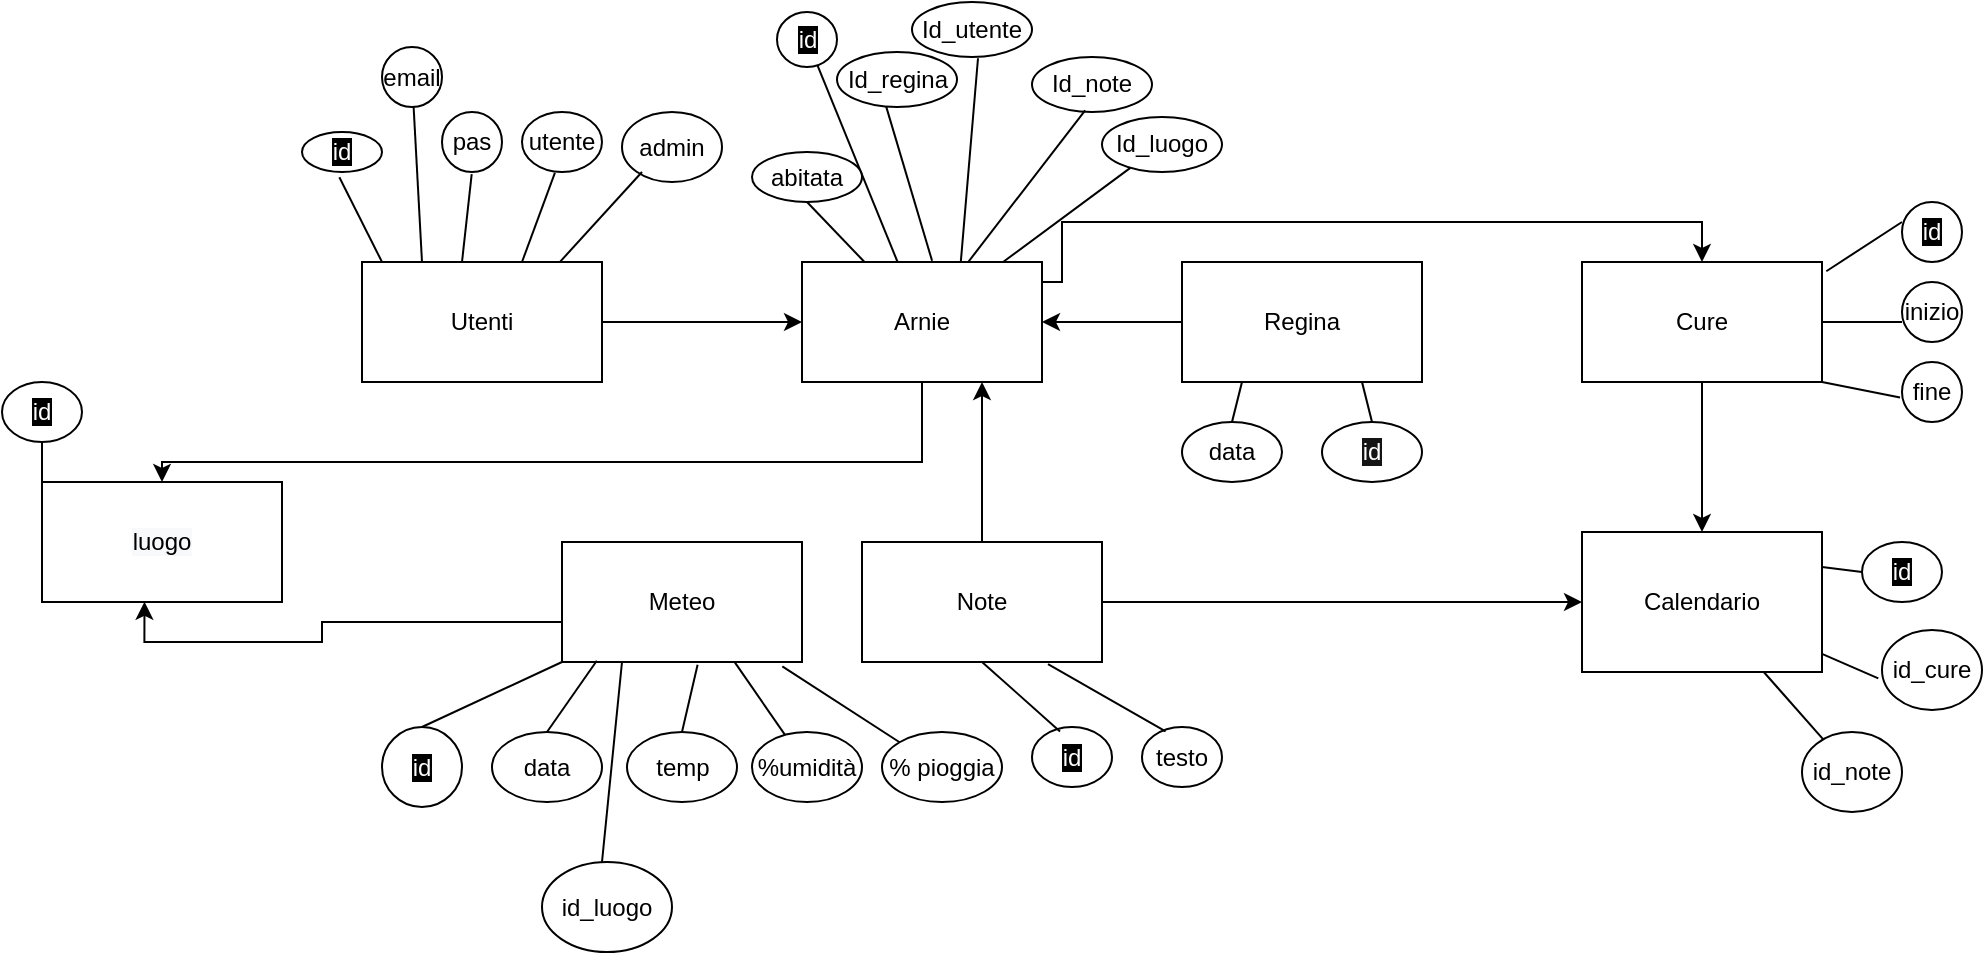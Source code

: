 <mxfile version="13.7.2" type="device"><diagram id="HZ3vQEVBap9q3pJFOD-p" name="Page-1"><mxGraphModel dx="813" dy="435" grid="1" gridSize="10" guides="1" tooltips="1" connect="1" arrows="1" fold="1" page="1" pageScale="1" pageWidth="1169" pageHeight="827" background="#ffffff" math="0" shadow="0"><root><mxCell id="0"/><mxCell id="1" parent="0"/><mxCell id="dWYzUC6nHC9WDI0ybe_0-17" style="edgeStyle=orthogonalEdgeStyle;rounded=0;orthogonalLoop=1;jettySize=auto;html=1;" parent="1" source="dWYzUC6nHC9WDI0ybe_0-1" target="dWYzUC6nHC9WDI0ybe_0-6" edge="1"><mxGeometry relative="1" as="geometry"/></mxCell><mxCell id="dWYzUC6nHC9WDI0ybe_0-1" value="Utenti" style="rounded=0;whiteSpace=wrap;html=1;" parent="1" vertex="1"><mxGeometry x="230" y="210" width="120" height="60" as="geometry"/></mxCell><mxCell id="dWYzUC6nHC9WDI0ybe_0-24" style="edgeStyle=orthogonalEdgeStyle;rounded=0;orthogonalLoop=1;jettySize=auto;html=1;exitX=1;exitY=0.167;exitDx=0;exitDy=0;exitPerimeter=0;" parent="1" source="dWYzUC6nHC9WDI0ybe_0-6" target="dWYzUC6nHC9WDI0ybe_0-11" edge="1"><mxGeometry relative="1" as="geometry"><Array as="points"><mxPoint x="580" y="220"/><mxPoint x="580" y="190"/><mxPoint x="900" y="190"/></Array></mxGeometry></mxCell><mxCell id="o3-VsSUDyl7kmph0pum2-60" style="edgeStyle=orthogonalEdgeStyle;rounded=0;orthogonalLoop=1;jettySize=auto;html=1;" parent="1" source="dWYzUC6nHC9WDI0ybe_0-6" target="o3-VsSUDyl7kmph0pum2-54" edge="1"><mxGeometry relative="1" as="geometry"><Array as="points"><mxPoint x="510" y="310"/><mxPoint x="130" y="310"/></Array></mxGeometry></mxCell><mxCell id="dWYzUC6nHC9WDI0ybe_0-6" value="Arnie&lt;span style=&quot;color: rgba(0 , 0 , 0 , 0) ; font-family: monospace ; font-size: 0px&quot;&gt;%3CmxGraphModel%3E%3Croot%3E%3CmxCell%20id%3D%220%22%2F%3E%3CmxCell%20id%3D%221%22%20parent%3D%220%22%2F%3E%3CmxCell%20id%3D%222%22%20value%3D%22Utenti%22%20style%3D%22rounded%3D0%3BwhiteSpace%3Dwrap%3Bhtml%3D1%3B%22%20vertex%3D%221%22%20parent%3D%221%22%3E%3CmxGeometry%20x%3D%2280%22%20y%3D%2250%22%20width%3D%22120%22%20height%3D%2260%22%20as%3D%22geometry%22%2F%3E%3C%2FmxCell%3E%3C%2Froot%3E%3C%2FmxGraphModel%3E&lt;/span&gt;" style="rounded=0;whiteSpace=wrap;html=1;" parent="1" vertex="1"><mxGeometry x="450" y="210" width="120" height="60" as="geometry"/></mxCell><mxCell id="dWYzUC6nHC9WDI0ybe_0-20" style="edgeStyle=orthogonalEdgeStyle;rounded=0;orthogonalLoop=1;jettySize=auto;html=1;entryX=1;entryY=0.5;entryDx=0;entryDy=0;" parent="1" source="dWYzUC6nHC9WDI0ybe_0-7" target="dWYzUC6nHC9WDI0ybe_0-6" edge="1"><mxGeometry relative="1" as="geometry"/></mxCell><mxCell id="dWYzUC6nHC9WDI0ybe_0-7" value="Regina" style="rounded=0;whiteSpace=wrap;html=1;" parent="1" vertex="1"><mxGeometry x="640" y="210" width="120" height="60" as="geometry"/></mxCell><mxCell id="o3-VsSUDyl7kmph0pum2-56" style="edgeStyle=orthogonalEdgeStyle;rounded=0;orthogonalLoop=1;jettySize=auto;html=1;entryX=0.427;entryY=0.998;entryDx=0;entryDy=0;entryPerimeter=0;" parent="1" source="dWYzUC6nHC9WDI0ybe_0-8" target="o3-VsSUDyl7kmph0pum2-54" edge="1"><mxGeometry relative="1" as="geometry"><Array as="points"><mxPoint x="210" y="390"/><mxPoint x="210" y="400"/><mxPoint x="121" y="400"/></Array></mxGeometry></mxCell><mxCell id="dWYzUC6nHC9WDI0ybe_0-8" value="Meteo" style="rounded=0;whiteSpace=wrap;html=1;" parent="1" vertex="1"><mxGeometry x="330" y="350" width="120" height="60" as="geometry"/></mxCell><mxCell id="dWYzUC6nHC9WDI0ybe_0-21" style="edgeStyle=orthogonalEdgeStyle;rounded=0;orthogonalLoop=1;jettySize=auto;html=1;entryX=0;entryY=0.5;entryDx=0;entryDy=0;" parent="1" source="dWYzUC6nHC9WDI0ybe_0-9" target="dWYzUC6nHC9WDI0ybe_0-10" edge="1"><mxGeometry relative="1" as="geometry"/></mxCell><mxCell id="dWYzUC6nHC9WDI0ybe_0-27" style="edgeStyle=orthogonalEdgeStyle;rounded=0;orthogonalLoop=1;jettySize=auto;html=1;entryX=0.75;entryY=1;entryDx=0;entryDy=0;" parent="1" source="dWYzUC6nHC9WDI0ybe_0-9" target="dWYzUC6nHC9WDI0ybe_0-6" edge="1"><mxGeometry relative="1" as="geometry"/></mxCell><mxCell id="dWYzUC6nHC9WDI0ybe_0-9" value="Note" style="rounded=0;whiteSpace=wrap;html=1;" parent="1" vertex="1"><mxGeometry x="480" y="350" width="120" height="60" as="geometry"/></mxCell><mxCell id="dWYzUC6nHC9WDI0ybe_0-10" value="Calendario" style="rounded=0;whiteSpace=wrap;html=1;" parent="1" vertex="1"><mxGeometry x="840" y="345" width="120" height="70" as="geometry"/></mxCell><mxCell id="dWYzUC6nHC9WDI0ybe_0-25" style="edgeStyle=orthogonalEdgeStyle;rounded=0;orthogonalLoop=1;jettySize=auto;html=1;" parent="1" source="dWYzUC6nHC9WDI0ybe_0-11" target="dWYzUC6nHC9WDI0ybe_0-10" edge="1"><mxGeometry relative="1" as="geometry"/></mxCell><mxCell id="dWYzUC6nHC9WDI0ybe_0-11" value="Cure" style="rounded=0;whiteSpace=wrap;html=1;" parent="1" vertex="1"><mxGeometry x="840" y="210" width="120" height="60" as="geometry"/></mxCell><mxCell id="o3-VsSUDyl7kmph0pum2-1" value="&lt;font color=&quot;#ffffff&quot; style=&quot;background-color: rgb(0 , 0 , 0)&quot;&gt;id&lt;/font&gt;" style="ellipse;whiteSpace=wrap;html=1;" parent="1" vertex="1"><mxGeometry x="200" y="145" width="40" height="20" as="geometry"/></mxCell><mxCell id="o3-VsSUDyl7kmph0pum2-3" value="" style="endArrow=none;html=1;entryX=0.467;entryY=1.133;entryDx=0;entryDy=0;entryPerimeter=0;" parent="1" target="o3-VsSUDyl7kmph0pum2-1" edge="1"><mxGeometry width="50" height="50" relative="1" as="geometry"><mxPoint x="240" y="210" as="sourcePoint"/><mxPoint x="290" y="170" as="targetPoint"/></mxGeometry></mxCell><mxCell id="o3-VsSUDyl7kmph0pum2-4" value="pas" style="ellipse;whiteSpace=wrap;html=1;" parent="1" vertex="1"><mxGeometry x="270" y="135" width="30" height="30" as="geometry"/></mxCell><mxCell id="o3-VsSUDyl7kmph0pum2-5" value="utente" style="ellipse;whiteSpace=wrap;html=1;" parent="1" vertex="1"><mxGeometry x="310" y="135" width="40" height="30" as="geometry"/></mxCell><mxCell id="o3-VsSUDyl7kmph0pum2-6" value="" style="endArrow=none;html=1;entryX=0.495;entryY=1.035;entryDx=0;entryDy=0;entryPerimeter=0;" parent="1" target="o3-VsSUDyl7kmph0pum2-4" edge="1"><mxGeometry width="50" height="50" relative="1" as="geometry"><mxPoint x="280" y="210" as="sourcePoint"/><mxPoint x="330" y="160" as="targetPoint"/></mxGeometry></mxCell><mxCell id="o3-VsSUDyl7kmph0pum2-7" value="" style="endArrow=none;html=1;entryX=0.411;entryY=1.013;entryDx=0;entryDy=0;entryPerimeter=0;" parent="1" target="o3-VsSUDyl7kmph0pum2-5" edge="1"><mxGeometry width="50" height="50" relative="1" as="geometry"><mxPoint x="310" y="210" as="sourcePoint"/><mxPoint x="360" y="160" as="targetPoint"/></mxGeometry></mxCell><mxCell id="o3-VsSUDyl7kmph0pum2-8" value="admin" style="ellipse;whiteSpace=wrap;html=1;" parent="1" vertex="1"><mxGeometry x="360" y="135" width="50" height="35" as="geometry"/></mxCell><mxCell id="o3-VsSUDyl7kmph0pum2-9" value="" style="endArrow=none;html=1;exitX=0.824;exitY=0.001;exitDx=0;exitDy=0;exitPerimeter=0;" parent="1" source="dWYzUC6nHC9WDI0ybe_0-1" edge="1"><mxGeometry width="50" height="50" relative="1" as="geometry"><mxPoint x="320" y="215" as="sourcePoint"/><mxPoint x="370" y="165" as="targetPoint"/></mxGeometry></mxCell><mxCell id="o3-VsSUDyl7kmph0pum2-12" value="data" style="ellipse;whiteSpace=wrap;html=1;rotation=0;" parent="1" vertex="1"><mxGeometry x="640" y="290" width="50" height="30" as="geometry"/></mxCell><mxCell id="o3-VsSUDyl7kmph0pum2-13" value="" style="endArrow=none;html=1;entryX=0.25;entryY=1;entryDx=0;entryDy=0;exitX=0.5;exitY=0;exitDx=0;exitDy=0;" parent="1" source="o3-VsSUDyl7kmph0pum2-12" target="dWYzUC6nHC9WDI0ybe_0-7" edge="1"><mxGeometry width="50" height="50" relative="1" as="geometry"><mxPoint x="690" y="290" as="sourcePoint"/><mxPoint x="710" y="270" as="targetPoint"/></mxGeometry></mxCell><mxCell id="o3-VsSUDyl7kmph0pum2-14" value="inizio&lt;span style=&quot;color: rgba(0 , 0 , 0 , 0) ; font-family: monospace ; font-size: 0px&quot;&gt;%3CmxGraphModel%3E%3Croot%3E%3CmxCell%20id%3D%220%22%2F%3E%3CmxCell%20id%3D%221%22%20parent%3D%220%22%2F%3E%3CmxCell%20id%3D%222%22%20value%3D%22pas%22%20style%3D%22ellipse%3BwhiteSpace%3Dwrap%3Bhtml%3D1%3B%22%20vertex%3D%221%22%20parent%3D%221%22%3E%3CmxGeometry%20x%3D%22270%22%20y%3D%22135%22%20width%3D%2230%22%20height%3D%2230%22%20as%3D%22geometry%22%2F%3E%3C%2FmxCell%3E%3C%2Froot%3E%3C%2FmxGraphModel%3E&lt;/span&gt;" style="ellipse;whiteSpace=wrap;html=1;" parent="1" vertex="1"><mxGeometry x="1000" y="220" width="30" height="30" as="geometry"/></mxCell><mxCell id="o3-VsSUDyl7kmph0pum2-15" value="fine" style="ellipse;whiteSpace=wrap;html=1;" parent="1" vertex="1"><mxGeometry x="1000" y="260" width="30" height="30" as="geometry"/></mxCell><mxCell id="o3-VsSUDyl7kmph0pum2-16" value="&lt;font color=&quot;#ffffff&quot; style=&quot;background-color: rgb(0 , 0 , 0)&quot;&gt;id&lt;/font&gt;" style="ellipse;whiteSpace=wrap;html=1;" parent="1" vertex="1"><mxGeometry x="1000" y="180" width="30" height="30" as="geometry"/></mxCell><mxCell id="o3-VsSUDyl7kmph0pum2-17" value="" style="endArrow=none;html=1;exitX=1.018;exitY=0.077;exitDx=0;exitDy=0;exitPerimeter=0;" parent="1" source="dWYzUC6nHC9WDI0ybe_0-11" edge="1"><mxGeometry width="50" height="50" relative="1" as="geometry"><mxPoint x="950" y="240" as="sourcePoint"/><mxPoint x="1000" y="190" as="targetPoint"/></mxGeometry></mxCell><mxCell id="o3-VsSUDyl7kmph0pum2-18" value="" style="endArrow=none;html=1;exitX=1;exitY=0.5;exitDx=0;exitDy=0;entryX=0;entryY=0.667;entryDx=0;entryDy=0;entryPerimeter=0;" parent="1" source="dWYzUC6nHC9WDI0ybe_0-11" target="o3-VsSUDyl7kmph0pum2-14" edge="1"><mxGeometry width="50" height="50" relative="1" as="geometry"><mxPoint x="970" y="280" as="sourcePoint"/><mxPoint x="1020" y="230" as="targetPoint"/></mxGeometry></mxCell><mxCell id="o3-VsSUDyl7kmph0pum2-19" value="" style="endArrow=none;html=1;exitX=1;exitY=1;exitDx=0;exitDy=0;entryX=-0.033;entryY=0.593;entryDx=0;entryDy=0;entryPerimeter=0;" parent="1" source="dWYzUC6nHC9WDI0ybe_0-11" target="o3-VsSUDyl7kmph0pum2-15" edge="1"><mxGeometry width="50" height="50" relative="1" as="geometry"><mxPoint x="960" y="320" as="sourcePoint"/><mxPoint x="1010" y="270" as="targetPoint"/></mxGeometry></mxCell><mxCell id="o3-VsSUDyl7kmph0pum2-21" value="&lt;span style=&quot;background-color: rgb(20 , 20 , 20)&quot;&gt;&lt;font color=&quot;#ffffff&quot;&gt;id&lt;/font&gt;&lt;/span&gt;" style="ellipse;whiteSpace=wrap;html=1;" parent="1" vertex="1"><mxGeometry x="710" y="290" width="50" height="30" as="geometry"/></mxCell><mxCell id="o3-VsSUDyl7kmph0pum2-22" value="" style="endArrow=none;html=1;exitX=0.5;exitY=0;exitDx=0;exitDy=0;entryX=0.75;entryY=1;entryDx=0;entryDy=0;" parent="1" source="o3-VsSUDyl7kmph0pum2-21" target="dWYzUC6nHC9WDI0ybe_0-7" edge="1"><mxGeometry width="50" height="50" relative="1" as="geometry"><mxPoint x="710" y="320" as="sourcePoint"/><mxPoint x="760" y="270" as="targetPoint"/></mxGeometry></mxCell><mxCell id="o3-VsSUDyl7kmph0pum2-23" value="&lt;font color=&quot;#ffffff&quot; style=&quot;background-color: rgb(0 , 0 , 0)&quot;&gt;id&lt;/font&gt;" style="ellipse;whiteSpace=wrap;html=1;" parent="1" vertex="1"><mxGeometry x="437.5" y="85" width="30" height="27.5" as="geometry"/></mxCell><mxCell id="o3-VsSUDyl7kmph0pum2-24" value="Id_regina" style="ellipse;whiteSpace=wrap;html=1;" parent="1" vertex="1"><mxGeometry x="467.5" y="105" width="60" height="27.5" as="geometry"/></mxCell><mxCell id="o3-VsSUDyl7kmph0pum2-25" value="Id_utente" style="ellipse;whiteSpace=wrap;html=1;" parent="1" vertex="1"><mxGeometry x="505" y="80" width="60" height="27.5" as="geometry"/></mxCell><mxCell id="o3-VsSUDyl7kmph0pum2-26" value="" style="endArrow=none;html=1;" parent="1" source="dWYzUC6nHC9WDI0ybe_0-6" target="o3-VsSUDyl7kmph0pum2-23" edge="1"><mxGeometry width="50" height="50" relative="1" as="geometry"><mxPoint x="500" y="200" as="sourcePoint"/><mxPoint x="550" y="150" as="targetPoint"/></mxGeometry></mxCell><mxCell id="o3-VsSUDyl7kmph0pum2-27" value="" style="endArrow=none;html=1;entryX=0.542;entryY=-0.01;entryDx=0;entryDy=0;entryPerimeter=0;exitX=0.41;exitY=0.993;exitDx=0;exitDy=0;exitPerimeter=0;" parent="1" source="o3-VsSUDyl7kmph0pum2-24" target="dWYzUC6nHC9WDI0ybe_0-6" edge="1"><mxGeometry width="50" height="50" relative="1" as="geometry"><mxPoint x="640" y="170" as="sourcePoint"/><mxPoint x="690" y="120" as="targetPoint"/></mxGeometry></mxCell><mxCell id="o3-VsSUDyl7kmph0pum2-28" value="" style="endArrow=none;html=1;entryX=0.55;entryY=1.022;entryDx=0;entryDy=0;entryPerimeter=0;exitX=0.662;exitY=-0.008;exitDx=0;exitDy=0;exitPerimeter=0;" parent="1" source="dWYzUC6nHC9WDI0ybe_0-6" target="o3-VsSUDyl7kmph0pum2-25" edge="1"><mxGeometry width="50" height="50" relative="1" as="geometry"><mxPoint x="640" y="170" as="sourcePoint"/><mxPoint x="690" y="120" as="targetPoint"/><Array as="points"/></mxGeometry></mxCell><mxCell id="o3-VsSUDyl7kmph0pum2-29" value="&lt;font color=&quot;#ffffff&quot; style=&quot;background-color: rgb(0 , 0 , 0)&quot;&gt;id&lt;/font&gt;" style="ellipse;whiteSpace=wrap;html=1;" parent="1" vertex="1"><mxGeometry x="240" y="442.5" width="40" height="40" as="geometry"/></mxCell><mxCell id="o3-VsSUDyl7kmph0pum2-30" value="" style="endArrow=none;html=1;entryX=0;entryY=1;entryDx=0;entryDy=0;exitX=0.5;exitY=0;exitDx=0;exitDy=0;" parent="1" source="o3-VsSUDyl7kmph0pum2-29" target="dWYzUC6nHC9WDI0ybe_0-8" edge="1"><mxGeometry width="50" height="50" relative="1" as="geometry"><mxPoint x="330" y="460" as="sourcePoint"/><mxPoint x="380" y="410" as="targetPoint"/></mxGeometry></mxCell><mxCell id="o3-VsSUDyl7kmph0pum2-31" value="data" style="ellipse;whiteSpace=wrap;html=1;" parent="1" vertex="1"><mxGeometry x="295" y="445" width="55" height="35" as="geometry"/></mxCell><mxCell id="o3-VsSUDyl7kmph0pum2-32" value="temp" style="ellipse;whiteSpace=wrap;html=1;" parent="1" vertex="1"><mxGeometry x="362.5" y="445" width="55" height="35" as="geometry"/></mxCell><mxCell id="o3-VsSUDyl7kmph0pum2-33" value="%umidità" style="ellipse;whiteSpace=wrap;html=1;" parent="1" vertex="1"><mxGeometry x="425" y="445" width="55" height="35" as="geometry"/></mxCell><mxCell id="o3-VsSUDyl7kmph0pum2-34" value="% pioggia" style="ellipse;whiteSpace=wrap;html=1;" parent="1" vertex="1"><mxGeometry x="490" y="445" width="60" height="35" as="geometry"/></mxCell><mxCell id="o3-VsSUDyl7kmph0pum2-35" value="" style="endArrow=none;html=1;entryX=0.565;entryY=1.023;entryDx=0;entryDy=0;entryPerimeter=0;exitX=0.5;exitY=0;exitDx=0;exitDy=0;" parent="1" source="o3-VsSUDyl7kmph0pum2-32" target="dWYzUC6nHC9WDI0ybe_0-8" edge="1"><mxGeometry width="50" height="50" relative="1" as="geometry"><mxPoint x="620" y="490" as="sourcePoint"/><mxPoint x="670" y="440" as="targetPoint"/></mxGeometry></mxCell><mxCell id="o3-VsSUDyl7kmph0pum2-36" value="" style="endArrow=none;html=1;entryX=0.145;entryY=0.99;entryDx=0;entryDy=0;entryPerimeter=0;exitX=0.5;exitY=0;exitDx=0;exitDy=0;" parent="1" source="o3-VsSUDyl7kmph0pum2-31" target="dWYzUC6nHC9WDI0ybe_0-8" edge="1"><mxGeometry width="50" height="50" relative="1" as="geometry"><mxPoint x="630" y="500" as="sourcePoint"/><mxPoint x="680" y="450" as="targetPoint"/></mxGeometry></mxCell><mxCell id="o3-VsSUDyl7kmph0pum2-37" value="" style="endArrow=none;html=1;entryX=0.718;entryY=0.997;entryDx=0;entryDy=0;entryPerimeter=0;" parent="1" source="o3-VsSUDyl7kmph0pum2-33" target="dWYzUC6nHC9WDI0ybe_0-8" edge="1"><mxGeometry width="50" height="50" relative="1" as="geometry"><mxPoint x="640" y="510" as="sourcePoint"/><mxPoint x="690" y="460" as="targetPoint"/></mxGeometry></mxCell><mxCell id="o3-VsSUDyl7kmph0pum2-38" value="" style="endArrow=none;html=1;entryX=0.918;entryY=1.037;entryDx=0;entryDy=0;entryPerimeter=0;exitX=0;exitY=0;exitDx=0;exitDy=0;" parent="1" source="o3-VsSUDyl7kmph0pum2-34" target="dWYzUC6nHC9WDI0ybe_0-8" edge="1"><mxGeometry width="50" height="50" relative="1" as="geometry"><mxPoint x="600" y="500" as="sourcePoint"/><mxPoint x="650" y="450" as="targetPoint"/></mxGeometry></mxCell><mxCell id="o3-VsSUDyl7kmph0pum2-39" value="&lt;font color=&quot;#ffffff&quot; style=&quot;background-color: rgb(0 , 0 , 0)&quot;&gt;id&lt;/font&gt;" style="ellipse;whiteSpace=wrap;html=1;" parent="1" vertex="1"><mxGeometry x="565" y="442.5" width="40" height="30" as="geometry"/></mxCell><mxCell id="o3-VsSUDyl7kmph0pum2-40" value="testo" style="ellipse;whiteSpace=wrap;html=1;" parent="1" vertex="1"><mxGeometry x="620" y="442.5" width="40" height="30" as="geometry"/></mxCell><mxCell id="o3-VsSUDyl7kmph0pum2-41" value="" style="endArrow=none;html=1;exitX=0.35;exitY=0.073;exitDx=0;exitDy=0;exitPerimeter=0;entryX=0.5;entryY=1;entryDx=0;entryDy=0;" parent="1" source="o3-VsSUDyl7kmph0pum2-39" target="dWYzUC6nHC9WDI0ybe_0-9" edge="1"><mxGeometry width="50" height="50" relative="1" as="geometry"><mxPoint x="540" y="460" as="sourcePoint"/><mxPoint x="590" y="410" as="targetPoint"/></mxGeometry></mxCell><mxCell id="o3-VsSUDyl7kmph0pum2-42" value="" style="endArrow=none;html=1;entryX=0.775;entryY=1.017;entryDx=0;entryDy=0;entryPerimeter=0;exitX=0.295;exitY=0.073;exitDx=0;exitDy=0;exitPerimeter=0;" parent="1" source="o3-VsSUDyl7kmph0pum2-40" target="dWYzUC6nHC9WDI0ybe_0-9" edge="1"><mxGeometry width="50" height="50" relative="1" as="geometry"><mxPoint x="620" y="450" as="sourcePoint"/><mxPoint x="670" y="400" as="targetPoint"/></mxGeometry></mxCell><mxCell id="o3-VsSUDyl7kmph0pum2-43" value="&lt;font color=&quot;#ffffff&quot; style=&quot;background-color: rgb(0 , 0 , 0)&quot;&gt;id&lt;/font&gt;" style="ellipse;whiteSpace=wrap;html=1;" parent="1" vertex="1"><mxGeometry x="980" y="350" width="40" height="30" as="geometry"/></mxCell><mxCell id="o3-VsSUDyl7kmph0pum2-44" value="" style="endArrow=none;html=1;entryX=1;entryY=0.25;entryDx=0;entryDy=0;exitX=0;exitY=0.5;exitDx=0;exitDy=0;" parent="1" source="o3-VsSUDyl7kmph0pum2-43" target="dWYzUC6nHC9WDI0ybe_0-10" edge="1"><mxGeometry width="50" height="50" relative="1" as="geometry"><mxPoint x="980" y="460" as="sourcePoint"/><mxPoint x="1030" y="410" as="targetPoint"/></mxGeometry></mxCell><mxCell id="o3-VsSUDyl7kmph0pum2-47" value="Id_note" style="ellipse;whiteSpace=wrap;html=1;" parent="1" vertex="1"><mxGeometry x="565" y="107.5" width="60" height="27.5" as="geometry"/></mxCell><mxCell id="o3-VsSUDyl7kmph0pum2-48" style="edgeStyle=orthogonalEdgeStyle;rounded=0;orthogonalLoop=1;jettySize=auto;html=1;exitX=0.5;exitY=1;exitDx=0;exitDy=0;" parent="1" edge="1"><mxGeometry relative="1" as="geometry"><mxPoint x="445" y="157.5" as="sourcePoint"/><mxPoint x="445" y="157.5" as="targetPoint"/></mxGeometry></mxCell><mxCell id="o3-VsSUDyl7kmph0pum2-49" value="" style="endArrow=none;html=1;entryX=0.443;entryY=0.969;entryDx=0;entryDy=0;entryPerimeter=0;" parent="1" source="dWYzUC6nHC9WDI0ybe_0-6" target="o3-VsSUDyl7kmph0pum2-47" edge="1"><mxGeometry width="50" height="50" relative="1" as="geometry"><mxPoint x="590" y="190" as="sourcePoint"/><mxPoint x="640" y="140" as="targetPoint"/></mxGeometry></mxCell><mxCell id="o3-VsSUDyl7kmph0pum2-50" value="id_cure" style="ellipse;whiteSpace=wrap;html=1;" parent="1" vertex="1"><mxGeometry x="990" y="394" width="50" height="40" as="geometry"/></mxCell><mxCell id="o3-VsSUDyl7kmph0pum2-51" value="id_note" style="ellipse;whiteSpace=wrap;html=1;" parent="1" vertex="1"><mxGeometry x="950" y="445" width="50" height="40" as="geometry"/></mxCell><mxCell id="o3-VsSUDyl7kmph0pum2-52" value="" style="endArrow=none;html=1;" parent="1" source="o3-VsSUDyl7kmph0pum2-51" target="dWYzUC6nHC9WDI0ybe_0-10" edge="1"><mxGeometry width="50" height="50" relative="1" as="geometry"><mxPoint x="880" y="480" as="sourcePoint"/><mxPoint x="930" y="430" as="targetPoint"/></mxGeometry></mxCell><mxCell id="o3-VsSUDyl7kmph0pum2-53" value="" style="endArrow=none;html=1;exitX=-0.037;exitY=0.604;exitDx=0;exitDy=0;exitPerimeter=0;" parent="1" source="o3-VsSUDyl7kmph0pum2-50" target="dWYzUC6nHC9WDI0ybe_0-10" edge="1"><mxGeometry width="50" height="50" relative="1" as="geometry"><mxPoint x="970.553" y="458.677" as="sourcePoint"/><mxPoint x="940.882" y="425" as="targetPoint"/></mxGeometry></mxCell><mxCell id="o3-VsSUDyl7kmph0pum2-54" value="&#10;&#10;&lt;span style=&quot;color: rgb(0, 0, 0); font-family: helvetica; font-size: 12px; font-style: normal; font-weight: 400; letter-spacing: normal; text-align: center; text-indent: 0px; text-transform: none; word-spacing: 0px; background-color: rgb(248, 249, 250); display: inline; float: none;&quot;&gt;luogo&lt;/span&gt;&#10;&#10;" style="rounded=0;whiteSpace=wrap;html=1;" parent="1" vertex="1"><mxGeometry x="70" y="320" width="120" height="60" as="geometry"/></mxCell><mxCell id="o3-VsSUDyl7kmph0pum2-57" value="email" style="ellipse;whiteSpace=wrap;html=1;" parent="1" vertex="1"><mxGeometry x="240" y="102.5" width="30" height="30" as="geometry"/></mxCell><mxCell id="o3-VsSUDyl7kmph0pum2-59" value="" style="endArrow=none;html=1;exitX=0.25;exitY=0;exitDx=0;exitDy=0;" parent="1" source="dWYzUC6nHC9WDI0ybe_0-1" target="o3-VsSUDyl7kmph0pum2-57" edge="1"><mxGeometry width="50" height="50" relative="1" as="geometry"><mxPoint x="120" y="190" as="sourcePoint"/><mxPoint x="170" y="140" as="targetPoint"/></mxGeometry></mxCell><mxCell id="o3-VsSUDyl7kmph0pum2-61" value="&lt;font color=&quot;#ffffff&quot; style=&quot;background-color: rgb(0 , 0 , 0)&quot;&gt;id&lt;/font&gt;" style="ellipse;whiteSpace=wrap;html=1;" parent="1" vertex="1"><mxGeometry x="50" y="270" width="40" height="30" as="geometry"/></mxCell><mxCell id="o3-VsSUDyl7kmph0pum2-62" value="" style="endArrow=none;html=1;entryX=0.5;entryY=1;entryDx=0;entryDy=0;exitX=0;exitY=0;exitDx=0;exitDy=0;" parent="1" source="o3-VsSUDyl7kmph0pum2-54" target="o3-VsSUDyl7kmph0pum2-61" edge="1"><mxGeometry width="50" height="50" relative="1" as="geometry"><mxPoint x="10" y="380" as="sourcePoint"/><mxPoint x="60" y="330" as="targetPoint"/></mxGeometry></mxCell><mxCell id="o3-VsSUDyl7kmph0pum2-63" value="Id_luogo" style="ellipse;whiteSpace=wrap;html=1;" parent="1" vertex="1"><mxGeometry x="600" y="137.5" width="60" height="27.5" as="geometry"/></mxCell><mxCell id="o3-VsSUDyl7kmph0pum2-64" value="" style="endArrow=none;html=1;" parent="1" source="dWYzUC6nHC9WDI0ybe_0-6" target="o3-VsSUDyl7kmph0pum2-63" edge="1"><mxGeometry width="50" height="50" relative="1" as="geometry"><mxPoint x="590" y="230" as="sourcePoint"/><mxPoint x="640" y="180" as="targetPoint"/></mxGeometry></mxCell><mxCell id="o3-VsSUDyl7kmph0pum2-65" value="id_luogo" style="ellipse;whiteSpace=wrap;html=1;" parent="1" vertex="1"><mxGeometry x="320" y="510" width="65" height="45" as="geometry"/></mxCell><mxCell id="o3-VsSUDyl7kmph0pum2-66" value="" style="endArrow=none;html=1;entryX=0.25;entryY=1;entryDx=0;entryDy=0;" parent="1" target="dWYzUC6nHC9WDI0ybe_0-8" edge="1"><mxGeometry width="50" height="50" relative="1" as="geometry"><mxPoint x="350" y="510" as="sourcePoint"/><mxPoint x="150" y="480" as="targetPoint"/></mxGeometry></mxCell><mxCell id="rdMUSWsoYmOarQyd94-K-1" value="abitata" style="ellipse;whiteSpace=wrap;html=1;" vertex="1" parent="1"><mxGeometry x="425" y="155" width="55" height="25" as="geometry"/></mxCell><mxCell id="rdMUSWsoYmOarQyd94-K-2" value="" style="endArrow=none;html=1;exitX=0.5;exitY=1;exitDx=0;exitDy=0;" edge="1" parent="1" source="rdMUSWsoYmOarQyd94-K-1" target="dWYzUC6nHC9WDI0ybe_0-6"><mxGeometry width="50" height="50" relative="1" as="geometry"><mxPoint x="420" y="210" as="sourcePoint"/><mxPoint x="470" y="160" as="targetPoint"/></mxGeometry></mxCell></root></mxGraphModel></diagram></mxfile>